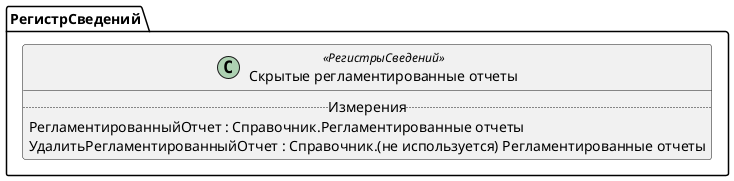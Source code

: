 ﻿@startuml СкрытыеРегламентированныеОтчеты
'!include templates.wsd
'..\include templates.wsd
class РегистрСведений.СкрытыеРегламентированныеОтчеты as "Скрытые регламентированные отчеты" <<РегистрыСведений>>
{
..Измерения..
РегламентированныйОтчет : Справочник.Регламентированные отчеты
УдалитьРегламентированныйОтчет : Справочник.(не используется) Регламентированные отчеты
}
@enduml
